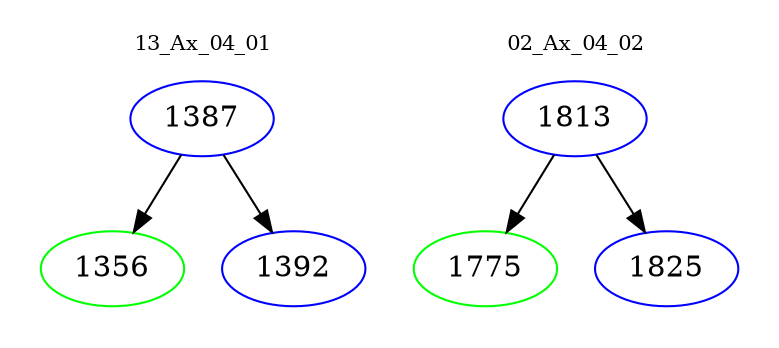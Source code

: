 digraph{
subgraph cluster_0 {
color = white
label = "13_Ax_04_01";
fontsize=10;
T0_1387 [label="1387", color="blue"]
T0_1387 -> T0_1356 [color="black"]
T0_1356 [label="1356", color="green"]
T0_1387 -> T0_1392 [color="black"]
T0_1392 [label="1392", color="blue"]
}
subgraph cluster_1 {
color = white
label = "02_Ax_04_02";
fontsize=10;
T1_1813 [label="1813", color="blue"]
T1_1813 -> T1_1775 [color="black"]
T1_1775 [label="1775", color="green"]
T1_1813 -> T1_1825 [color="black"]
T1_1825 [label="1825", color="blue"]
}
}
